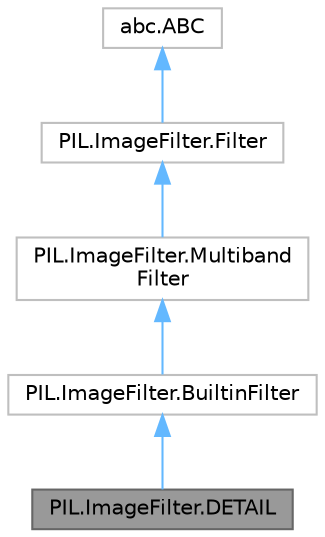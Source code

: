digraph "PIL.ImageFilter.DETAIL"
{
 // LATEX_PDF_SIZE
  bgcolor="transparent";
  edge [fontname=Helvetica,fontsize=10,labelfontname=Helvetica,labelfontsize=10];
  node [fontname=Helvetica,fontsize=10,shape=box,height=0.2,width=0.4];
  Node1 [id="Node000001",label="PIL.ImageFilter.DETAIL",height=0.2,width=0.4,color="gray40", fillcolor="grey60", style="filled", fontcolor="black",tooltip=" "];
  Node2 -> Node1 [id="edge5_Node000001_Node000002",dir="back",color="steelblue1",style="solid",tooltip=" "];
  Node2 [id="Node000002",label="PIL.ImageFilter.BuiltinFilter",height=0.2,width=0.4,color="grey75", fillcolor="white", style="filled",URL="$d6/dd1/classPIL_1_1ImageFilter_1_1BuiltinFilter.html",tooltip=" "];
  Node3 -> Node2 [id="edge6_Node000002_Node000003",dir="back",color="steelblue1",style="solid",tooltip=" "];
  Node3 [id="Node000003",label="PIL.ImageFilter.Multiband\lFilter",height=0.2,width=0.4,color="grey75", fillcolor="white", style="filled",URL="$d5/d00/classPIL_1_1ImageFilter_1_1MultibandFilter.html",tooltip=" "];
  Node4 -> Node3 [id="edge7_Node000003_Node000004",dir="back",color="steelblue1",style="solid",tooltip=" "];
  Node4 [id="Node000004",label="PIL.ImageFilter.Filter",height=0.2,width=0.4,color="grey75", fillcolor="white", style="filled",URL="$da/dfa/classPIL_1_1ImageFilter_1_1Filter.html",tooltip=" "];
  Node5 -> Node4 [id="edge8_Node000004_Node000005",dir="back",color="steelblue1",style="solid",tooltip=" "];
  Node5 [id="Node000005",label="abc.ABC",height=0.2,width=0.4,color="grey75", fillcolor="white", style="filled",tooltip=" "];
}
